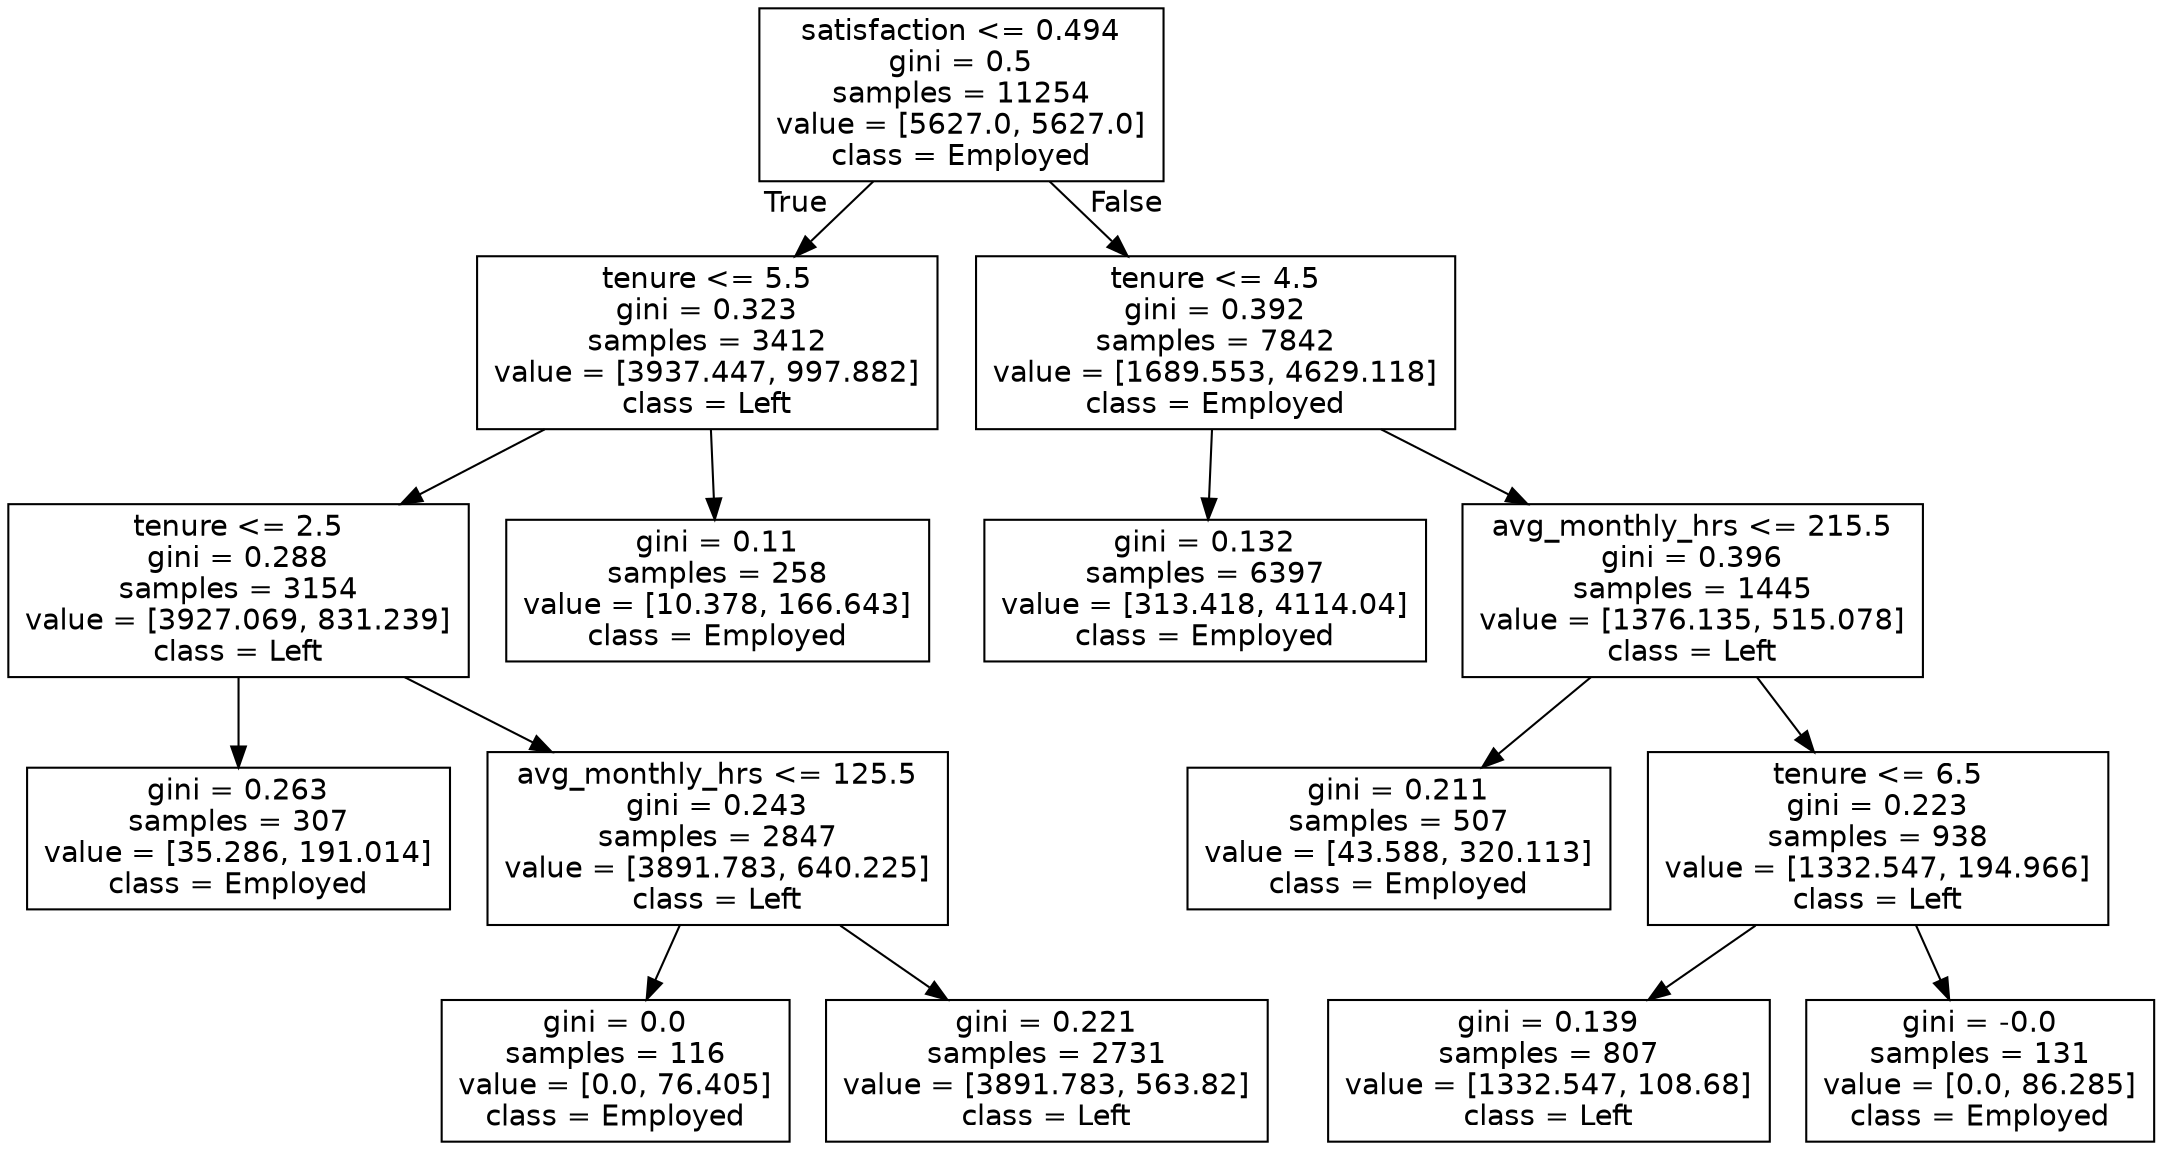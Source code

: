 digraph Tree {
node [shape=box, fontname="helvetica"] ;
edge [fontname="helvetica"] ;
0 [label="satisfaction <= 0.494\ngini = 0.5\nsamples = 11254\nvalue = [5627.0, 5627.0]\nclass = Employed"] ;
1 [label="tenure <= 5.5\ngini = 0.323\nsamples = 3412\nvalue = [3937.447, 997.882]\nclass = Left"] ;
0 -> 1 [labeldistance=2.5, labelangle=45, headlabel="True"] ;
2 [label="tenure <= 2.5\ngini = 0.288\nsamples = 3154\nvalue = [3927.069, 831.239]\nclass = Left"] ;
1 -> 2 ;
3 [label="gini = 0.263\nsamples = 307\nvalue = [35.286, 191.014]\nclass = Employed"] ;
2 -> 3 ;
4 [label="avg_monthly_hrs <= 125.5\ngini = 0.243\nsamples = 2847\nvalue = [3891.783, 640.225]\nclass = Left"] ;
2 -> 4 ;
5 [label="gini = 0.0\nsamples = 116\nvalue = [0.0, 76.405]\nclass = Employed"] ;
4 -> 5 ;
6 [label="gini = 0.221\nsamples = 2731\nvalue = [3891.783, 563.82]\nclass = Left"] ;
4 -> 6 ;
7 [label="gini = 0.11\nsamples = 258\nvalue = [10.378, 166.643]\nclass = Employed"] ;
1 -> 7 ;
8 [label="tenure <= 4.5\ngini = 0.392\nsamples = 7842\nvalue = [1689.553, 4629.118]\nclass = Employed"] ;
0 -> 8 [labeldistance=2.5, labelangle=-45, headlabel="False"] ;
9 [label="gini = 0.132\nsamples = 6397\nvalue = [313.418, 4114.04]\nclass = Employed"] ;
8 -> 9 ;
10 [label="avg_monthly_hrs <= 215.5\ngini = 0.396\nsamples = 1445\nvalue = [1376.135, 515.078]\nclass = Left"] ;
8 -> 10 ;
11 [label="gini = 0.211\nsamples = 507\nvalue = [43.588, 320.113]\nclass = Employed"] ;
10 -> 11 ;
12 [label="tenure <= 6.5\ngini = 0.223\nsamples = 938\nvalue = [1332.547, 194.966]\nclass = Left"] ;
10 -> 12 ;
13 [label="gini = 0.139\nsamples = 807\nvalue = [1332.547, 108.68]\nclass = Left"] ;
12 -> 13 ;
14 [label="gini = -0.0\nsamples = 131\nvalue = [0.0, 86.285]\nclass = Employed"] ;
12 -> 14 ;
}